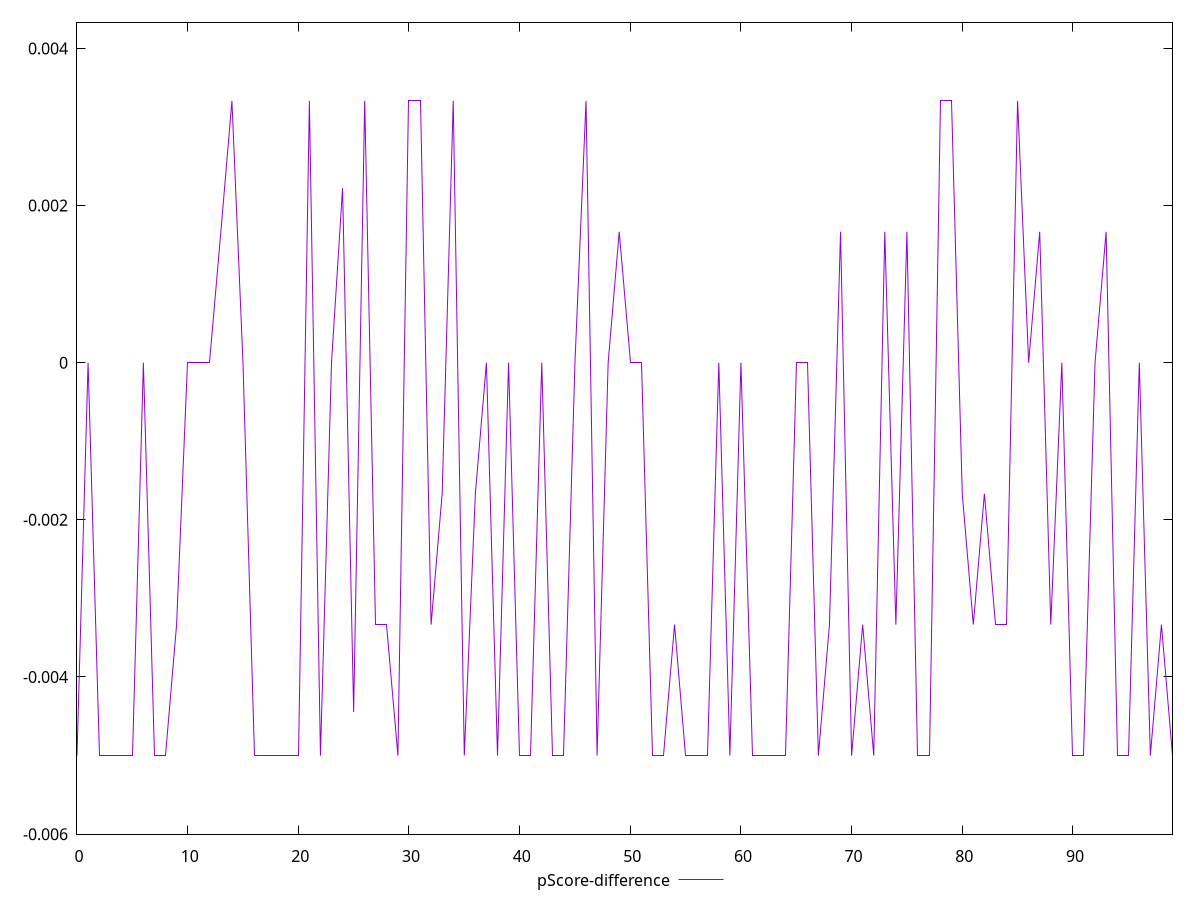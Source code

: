 reset

$pScoreDifference <<EOF
0 -0.0050000000000000044
1 0
2 -0.0050000000000000044
3 -0.0050000000000000044
4 -0.0050000000000000044
5 -0.0050000000000000044
6 0
7 -0.0050000000000000044
8 -0.0050000000000000044
9 -0.0033333333333332993
10 0
11 0
12 0
13 0.0016666666666665941
14 0.0033333333333332993
15 0
16 -0.0050000000000000044
17 -0.0050000000000000044
18 -0.0050000000000000044
19 -0.0050000000000000044
20 -0.0050000000000000044
21 0.0033333333333332993
22 -0.0050000000000000044
23 0
24 0.0022222222222222365
25 -0.004444444444444362
26 0.0033333333333332993
27 -0.0033333333333332993
28 -0.0033333333333334103
29 -0.0050000000000000044
30 0.0033333333333332993
31 0.0033333333333332993
32 -0.0033333333333332993
33 -0.0016666666666667052
34 0.0033333333333332993
35 -0.0050000000000000044
36 -0.0016666666666665941
37 0
38 -0.0050000000000000044
39 0
40 -0.0050000000000000044
41 -0.0050000000000000044
42 0
43 -0.0050000000000000044
44 -0.0050000000000000044
45 0
46 0.0033333333333332993
47 -0.0050000000000000044
48 0
49 0.0016666666666667052
50 0
51 0
52 -0.0050000000000000044
53 -0.0050000000000000044
54 -0.0033333333333332993
55 -0.0050000000000000044
56 -0.0050000000000000044
57 -0.0050000000000000044
58 0
59 -0.0050000000000000044
60 0
61 -0.0050000000000000044
62 -0.0050000000000000044
63 -0.0050000000000000044
64 -0.0050000000000000044
65 0
66 0
67 -0.0050000000000000044
68 -0.0033333333333332993
69 0.0016666666666667052
70 -0.0050000000000000044
71 -0.0033333333333334103
72 -0.0050000000000000044
73 0.0016666666666667052
74 -0.0033333333333332993
75 0.0016666666666667052
76 -0.0050000000000000044
77 -0.0050000000000000044
78 0.0033333333333332993
79 0.0033333333333332993
80 -0.0016666666666667052
81 -0.0033333333333332993
82 -0.0016666666666665941
83 -0.0033333333333334103
84 -0.0033333333333332993
85 0.0033333333333332993
86 0
87 0.0016666666666665941
88 -0.0033333333333332993
89 0
90 -0.0050000000000000044
91 -0.0050000000000000044
92 0
93 0.0016666666666667052
94 -0.0050000000000000044
95 -0.0050000000000000044
96 0
97 -0.0050000000000000044
98 -0.0033333333333334103
99 -0.0050000000000000044
EOF

set key outside below
set xrange [0:99]
set yrange [-0.0060000000000000045:0.004333333333333299]
set trange [-0.0060000000000000045:0.004333333333333299]
set terminal svg size 640, 500 enhanced background rgb 'white'
set output "reprap/unused-css-rules/samples/pages+cached/pScore-difference/values.svg"

plot $pScoreDifference title "pScore-difference" with line

reset
